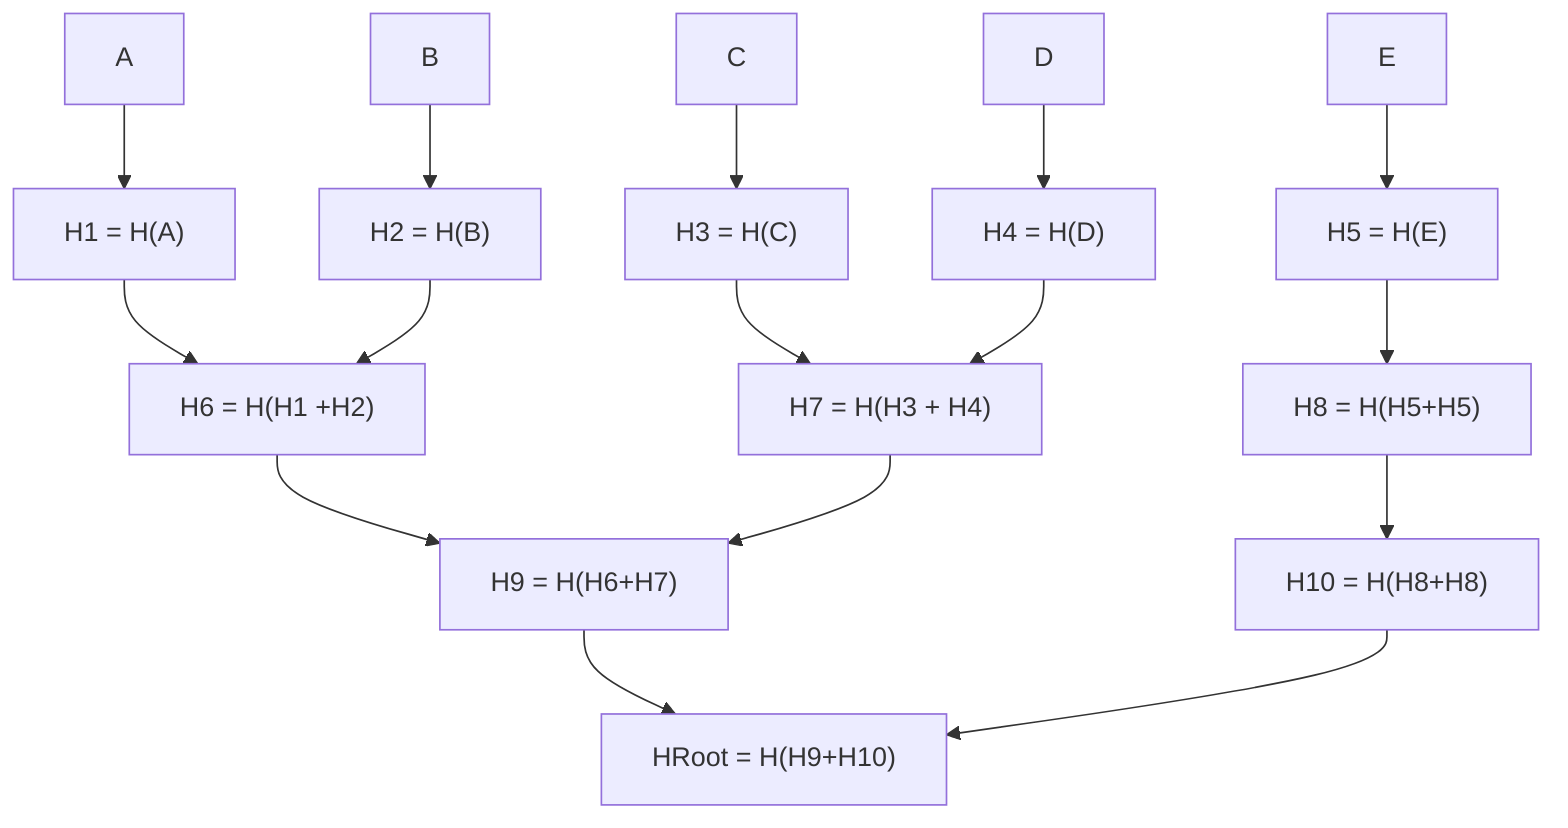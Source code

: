graph TD
   A --> H1["H1 = H(A)"]
   B --> H2["H2 = H(B)"]
   C --> H3["H3 = H(C)"]
   D --> H4["H4 = H(D)"]
   E --> H5["H5 = H(E)"]
   H1 --> H6["H6 = H(H1 +H2)"]
   H2 --> H6
   H3 --> H7["H7 = H(H3 + H4)"]
   H4 --> H7
   H5 --> H8["H8 = H(H5+H5)"]
   H6 --> H9["H9 = H(H6+H7)"]
   H7 --> H9
   H8  --> H10["H10 = H(H8+H8)"]
   H9  --> R["HRoot = H(H9+H10)"]
   H10 --> R